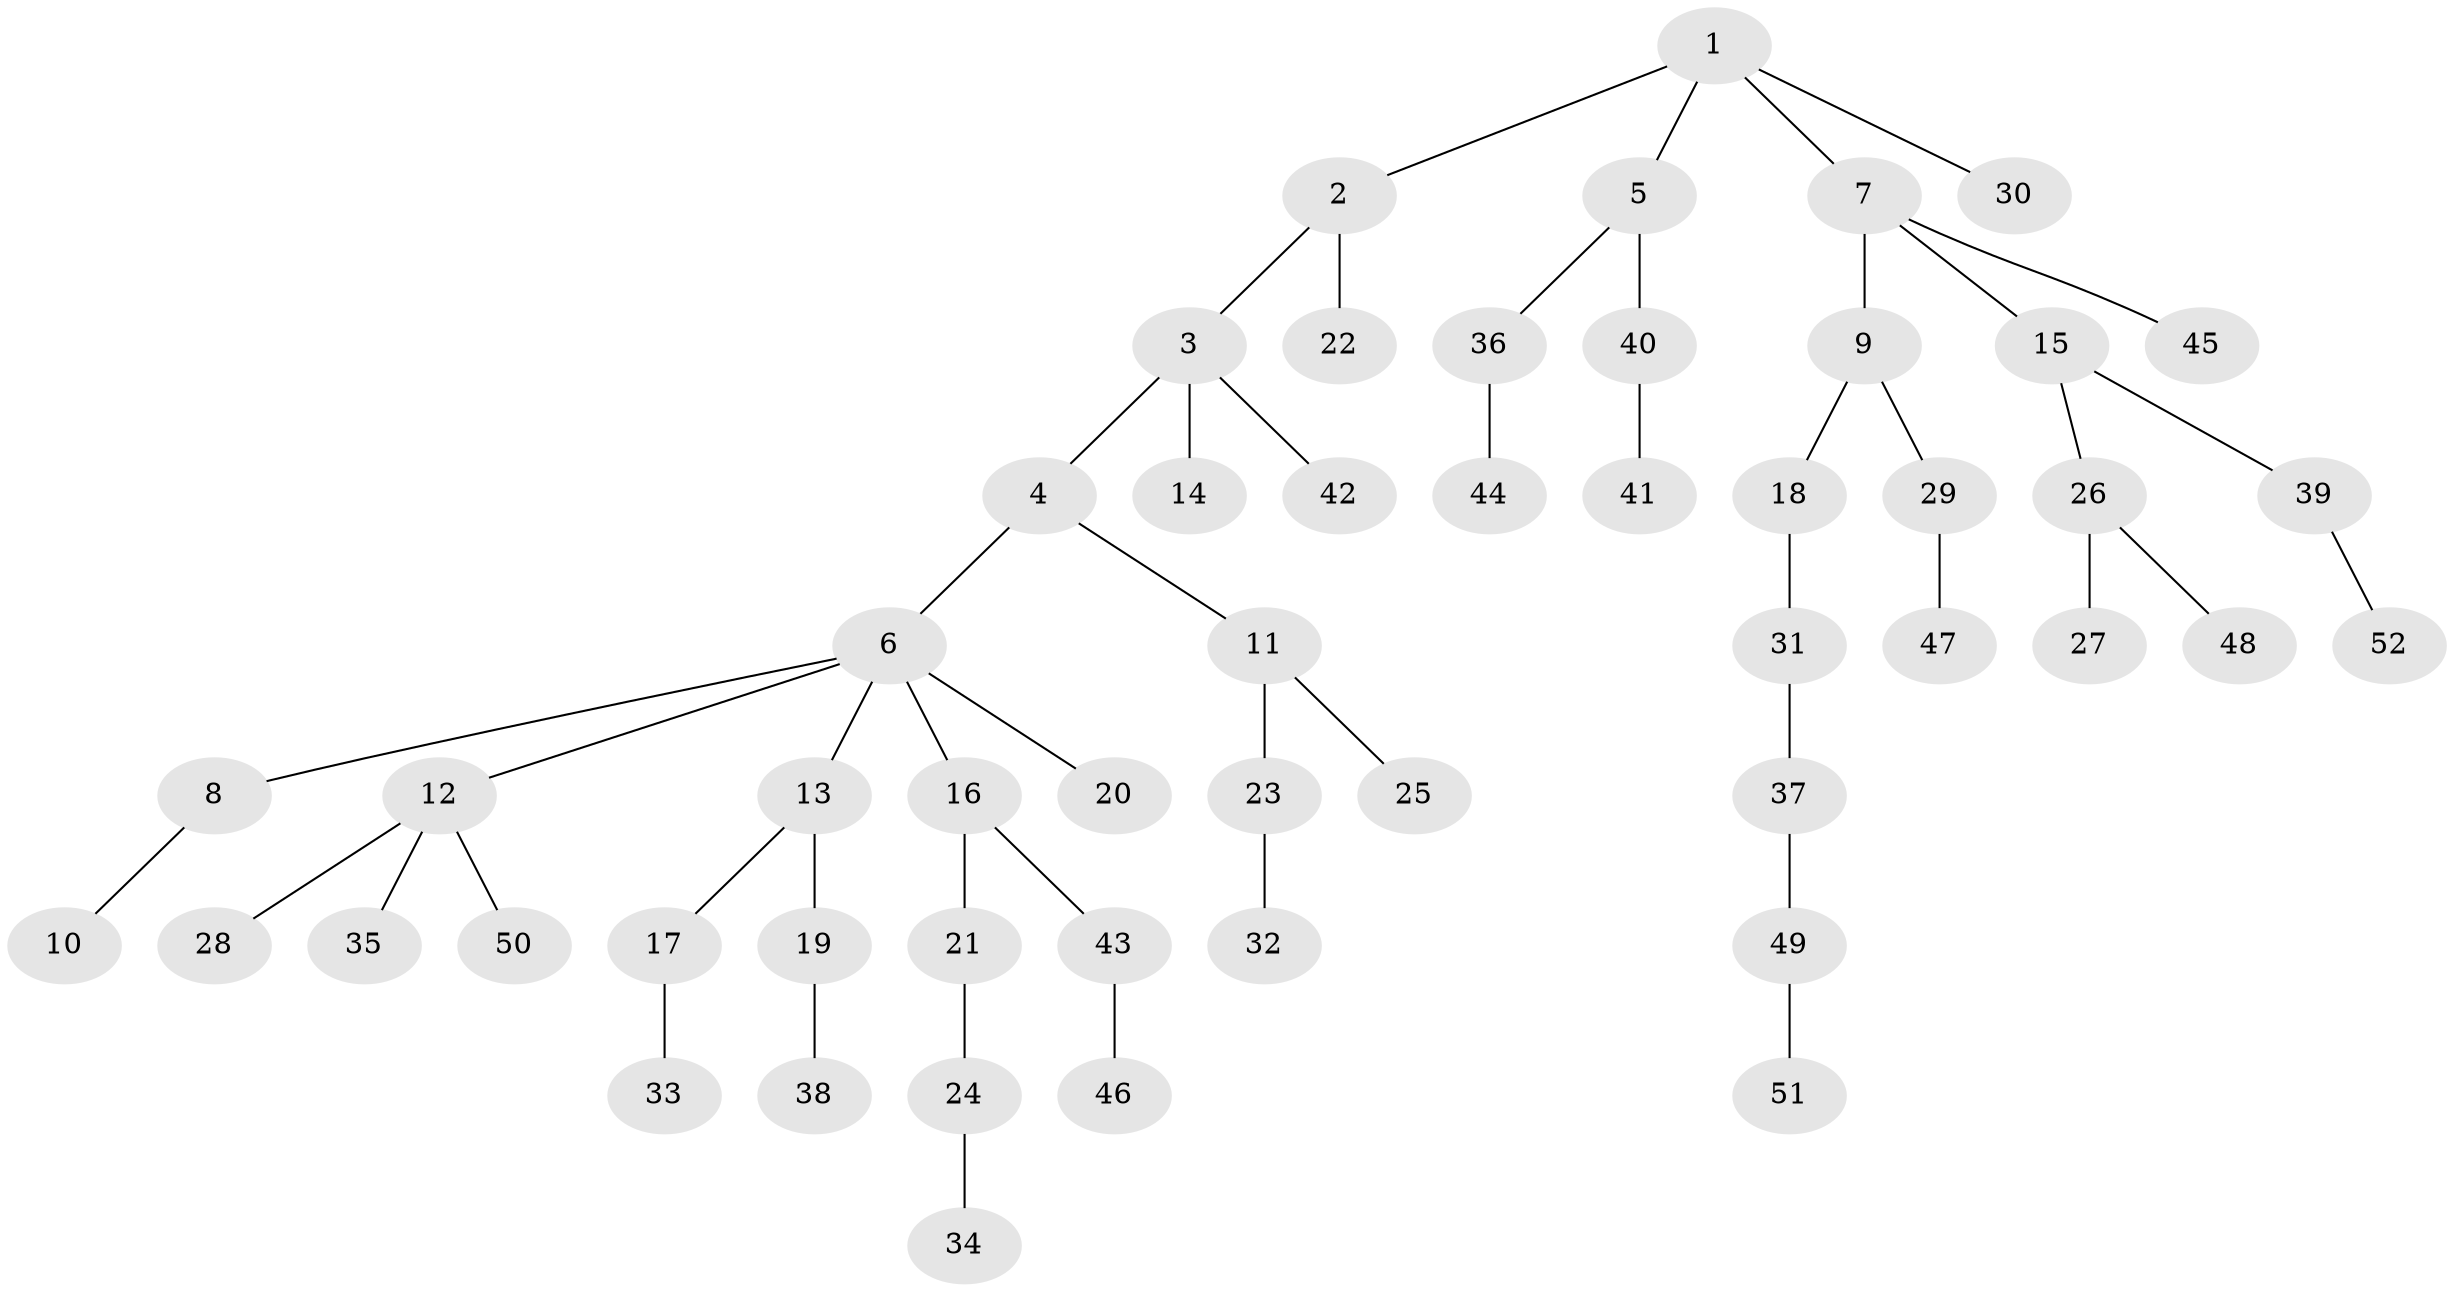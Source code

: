 // coarse degree distribution, {1: 0.7, 2: 0.2, 10: 0.05, 6: 0.05}
// Generated by graph-tools (version 1.1) at 2025/56/03/04/25 21:56:50]
// undirected, 52 vertices, 51 edges
graph export_dot {
graph [start="1"]
  node [color=gray90,style=filled];
  1;
  2;
  3;
  4;
  5;
  6;
  7;
  8;
  9;
  10;
  11;
  12;
  13;
  14;
  15;
  16;
  17;
  18;
  19;
  20;
  21;
  22;
  23;
  24;
  25;
  26;
  27;
  28;
  29;
  30;
  31;
  32;
  33;
  34;
  35;
  36;
  37;
  38;
  39;
  40;
  41;
  42;
  43;
  44;
  45;
  46;
  47;
  48;
  49;
  50;
  51;
  52;
  1 -- 2;
  1 -- 5;
  1 -- 7;
  1 -- 30;
  2 -- 3;
  2 -- 22;
  3 -- 4;
  3 -- 14;
  3 -- 42;
  4 -- 6;
  4 -- 11;
  5 -- 36;
  5 -- 40;
  6 -- 8;
  6 -- 12;
  6 -- 13;
  6 -- 16;
  6 -- 20;
  7 -- 9;
  7 -- 15;
  7 -- 45;
  8 -- 10;
  9 -- 18;
  9 -- 29;
  11 -- 23;
  11 -- 25;
  12 -- 28;
  12 -- 35;
  12 -- 50;
  13 -- 17;
  13 -- 19;
  15 -- 26;
  15 -- 39;
  16 -- 21;
  16 -- 43;
  17 -- 33;
  18 -- 31;
  19 -- 38;
  21 -- 24;
  23 -- 32;
  24 -- 34;
  26 -- 27;
  26 -- 48;
  29 -- 47;
  31 -- 37;
  36 -- 44;
  37 -- 49;
  39 -- 52;
  40 -- 41;
  43 -- 46;
  49 -- 51;
}
